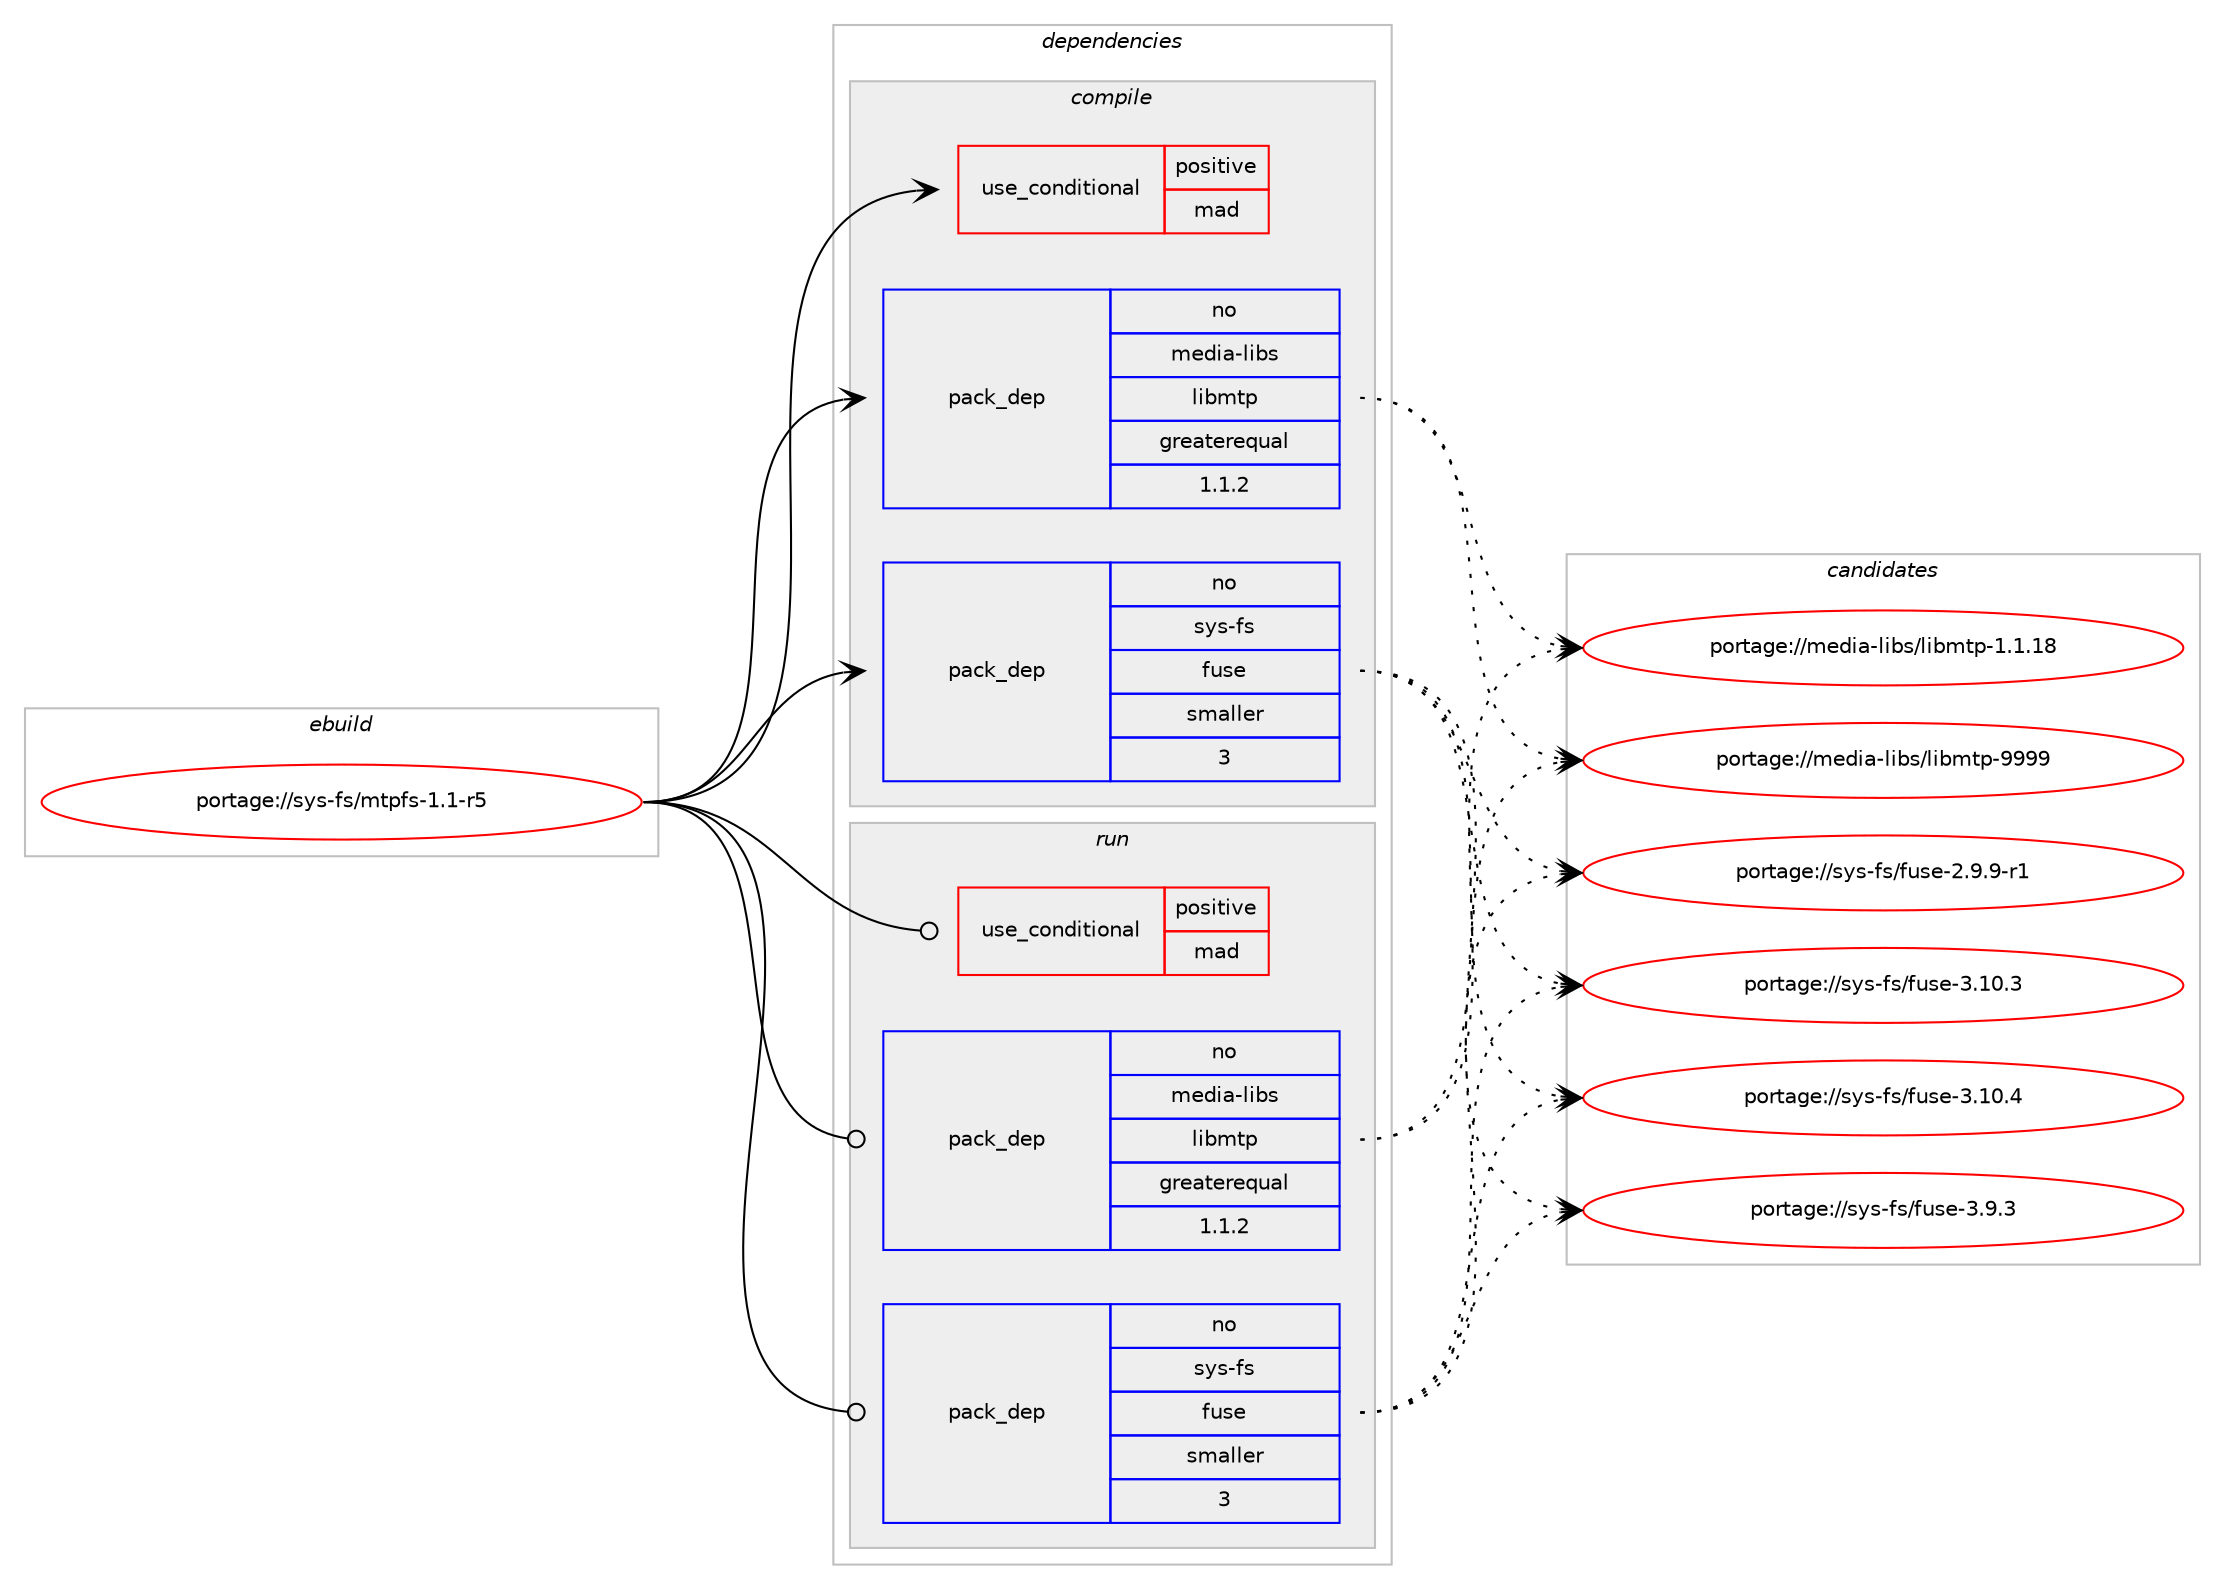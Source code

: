 digraph prolog {

# *************
# Graph options
# *************

newrank=true;
concentrate=true;
compound=true;
graph [rankdir=LR,fontname=Helvetica,fontsize=10,ranksep=1.5];#, ranksep=2.5, nodesep=0.2];
edge  [arrowhead=vee];
node  [fontname=Helvetica,fontsize=10];

# **********
# The ebuild
# **********

subgraph cluster_leftcol {
color=gray;
rank=same;
label=<<i>ebuild</i>>;
id [label="portage://sys-fs/mtpfs-1.1-r5", color=red, width=4, href="../sys-fs/mtpfs-1.1-r5.svg"];
}

# ****************
# The dependencies
# ****************

subgraph cluster_midcol {
color=gray;
label=<<i>dependencies</i>>;
subgraph cluster_compile {
fillcolor="#eeeeee";
style=filled;
label=<<i>compile</i>>;
subgraph cond146 {
dependency321 [label=<<TABLE BORDER="0" CELLBORDER="1" CELLSPACING="0" CELLPADDING="4"><TR><TD ROWSPAN="3" CELLPADDING="10">use_conditional</TD></TR><TR><TD>positive</TD></TR><TR><TD>mad</TD></TR></TABLE>>, shape=none, color=red];
# *** BEGIN UNKNOWN DEPENDENCY TYPE (TODO) ***
# dependency321 -> package_dependency(portage://sys-fs/mtpfs-1.1-r5,install,no,media-libs,libid3tag,none,[,,],[],[])
# *** END UNKNOWN DEPENDENCY TYPE (TODO) ***

# *** BEGIN UNKNOWN DEPENDENCY TYPE (TODO) ***
# dependency321 -> package_dependency(portage://sys-fs/mtpfs-1.1-r5,install,no,media-libs,libmad,none,[,,],[],[])
# *** END UNKNOWN DEPENDENCY TYPE (TODO) ***

}
id:e -> dependency321:w [weight=20,style="solid",arrowhead="vee"];
# *** BEGIN UNKNOWN DEPENDENCY TYPE (TODO) ***
# id -> package_dependency(portage://sys-fs/mtpfs-1.1-r5,install,no,dev-libs,glib,none,[,,],[slot(2)],[])
# *** END UNKNOWN DEPENDENCY TYPE (TODO) ***

subgraph pack172 {
dependency322 [label=<<TABLE BORDER="0" CELLBORDER="1" CELLSPACING="0" CELLPADDING="4" WIDTH="220"><TR><TD ROWSPAN="6" CELLPADDING="30">pack_dep</TD></TR><TR><TD WIDTH="110">no</TD></TR><TR><TD>media-libs</TD></TR><TR><TD>libmtp</TD></TR><TR><TD>greaterequal</TD></TR><TR><TD>1.1.2</TD></TR></TABLE>>, shape=none, color=blue];
}
id:e -> dependency322:w [weight=20,style="solid",arrowhead="vee"];
subgraph pack173 {
dependency323 [label=<<TABLE BORDER="0" CELLBORDER="1" CELLSPACING="0" CELLPADDING="4" WIDTH="220"><TR><TD ROWSPAN="6" CELLPADDING="30">pack_dep</TD></TR><TR><TD WIDTH="110">no</TD></TR><TR><TD>sys-fs</TD></TR><TR><TD>fuse</TD></TR><TR><TD>smaller</TD></TR><TR><TD>3</TD></TR></TABLE>>, shape=none, color=blue];
}
id:e -> dependency323:w [weight=20,style="solid",arrowhead="vee"];
}
subgraph cluster_compileandrun {
fillcolor="#eeeeee";
style=filled;
label=<<i>compile and run</i>>;
}
subgraph cluster_run {
fillcolor="#eeeeee";
style=filled;
label=<<i>run</i>>;
subgraph cond147 {
dependency324 [label=<<TABLE BORDER="0" CELLBORDER="1" CELLSPACING="0" CELLPADDING="4"><TR><TD ROWSPAN="3" CELLPADDING="10">use_conditional</TD></TR><TR><TD>positive</TD></TR><TR><TD>mad</TD></TR></TABLE>>, shape=none, color=red];
# *** BEGIN UNKNOWN DEPENDENCY TYPE (TODO) ***
# dependency324 -> package_dependency(portage://sys-fs/mtpfs-1.1-r5,run,no,media-libs,libid3tag,none,[,,],[],[])
# *** END UNKNOWN DEPENDENCY TYPE (TODO) ***

# *** BEGIN UNKNOWN DEPENDENCY TYPE (TODO) ***
# dependency324 -> package_dependency(portage://sys-fs/mtpfs-1.1-r5,run,no,media-libs,libmad,none,[,,],[],[])
# *** END UNKNOWN DEPENDENCY TYPE (TODO) ***

}
id:e -> dependency324:w [weight=20,style="solid",arrowhead="odot"];
# *** BEGIN UNKNOWN DEPENDENCY TYPE (TODO) ***
# id -> package_dependency(portage://sys-fs/mtpfs-1.1-r5,run,no,dev-libs,glib,none,[,,],[slot(2)],[])
# *** END UNKNOWN DEPENDENCY TYPE (TODO) ***

subgraph pack174 {
dependency325 [label=<<TABLE BORDER="0" CELLBORDER="1" CELLSPACING="0" CELLPADDING="4" WIDTH="220"><TR><TD ROWSPAN="6" CELLPADDING="30">pack_dep</TD></TR><TR><TD WIDTH="110">no</TD></TR><TR><TD>media-libs</TD></TR><TR><TD>libmtp</TD></TR><TR><TD>greaterequal</TD></TR><TR><TD>1.1.2</TD></TR></TABLE>>, shape=none, color=blue];
}
id:e -> dependency325:w [weight=20,style="solid",arrowhead="odot"];
subgraph pack175 {
dependency326 [label=<<TABLE BORDER="0" CELLBORDER="1" CELLSPACING="0" CELLPADDING="4" WIDTH="220"><TR><TD ROWSPAN="6" CELLPADDING="30">pack_dep</TD></TR><TR><TD WIDTH="110">no</TD></TR><TR><TD>sys-fs</TD></TR><TR><TD>fuse</TD></TR><TR><TD>smaller</TD></TR><TR><TD>3</TD></TR></TABLE>>, shape=none, color=blue];
}
id:e -> dependency326:w [weight=20,style="solid",arrowhead="odot"];
}
}

# **************
# The candidates
# **************

subgraph cluster_choices {
rank=same;
color=gray;
label=<<i>candidates</i>>;

subgraph choice172 {
color=black;
nodesep=1;
choice109101100105974510810598115471081059810911611245494649464956 [label="portage://media-libs/libmtp-1.1.18", color=red, width=4,href="../media-libs/libmtp-1.1.18.svg"];
choice10910110010597451081059811547108105981091161124557575757 [label="portage://media-libs/libmtp-9999", color=red, width=4,href="../media-libs/libmtp-9999.svg"];
dependency322:e -> choice109101100105974510810598115471081059810911611245494649464956:w [style=dotted,weight="100"];
dependency322:e -> choice10910110010597451081059811547108105981091161124557575757:w [style=dotted,weight="100"];
}
subgraph choice173 {
color=black;
nodesep=1;
choice11512111545102115471021171151014550465746574511449 [label="portage://sys-fs/fuse-2.9.9-r1", color=red, width=4,href="../sys-fs/fuse-2.9.9-r1.svg"];
choice115121115451021154710211711510145514649484651 [label="portage://sys-fs/fuse-3.10.3", color=red, width=4,href="../sys-fs/fuse-3.10.3.svg"];
choice115121115451021154710211711510145514649484652 [label="portage://sys-fs/fuse-3.10.4", color=red, width=4,href="../sys-fs/fuse-3.10.4.svg"];
choice1151211154510211547102117115101455146574651 [label="portage://sys-fs/fuse-3.9.3", color=red, width=4,href="../sys-fs/fuse-3.9.3.svg"];
dependency323:e -> choice11512111545102115471021171151014550465746574511449:w [style=dotted,weight="100"];
dependency323:e -> choice115121115451021154710211711510145514649484651:w [style=dotted,weight="100"];
dependency323:e -> choice115121115451021154710211711510145514649484652:w [style=dotted,weight="100"];
dependency323:e -> choice1151211154510211547102117115101455146574651:w [style=dotted,weight="100"];
}
subgraph choice174 {
color=black;
nodesep=1;
choice109101100105974510810598115471081059810911611245494649464956 [label="portage://media-libs/libmtp-1.1.18", color=red, width=4,href="../media-libs/libmtp-1.1.18.svg"];
choice10910110010597451081059811547108105981091161124557575757 [label="portage://media-libs/libmtp-9999", color=red, width=4,href="../media-libs/libmtp-9999.svg"];
dependency325:e -> choice109101100105974510810598115471081059810911611245494649464956:w [style=dotted,weight="100"];
dependency325:e -> choice10910110010597451081059811547108105981091161124557575757:w [style=dotted,weight="100"];
}
subgraph choice175 {
color=black;
nodesep=1;
choice11512111545102115471021171151014550465746574511449 [label="portage://sys-fs/fuse-2.9.9-r1", color=red, width=4,href="../sys-fs/fuse-2.9.9-r1.svg"];
choice115121115451021154710211711510145514649484651 [label="portage://sys-fs/fuse-3.10.3", color=red, width=4,href="../sys-fs/fuse-3.10.3.svg"];
choice115121115451021154710211711510145514649484652 [label="portage://sys-fs/fuse-3.10.4", color=red, width=4,href="../sys-fs/fuse-3.10.4.svg"];
choice1151211154510211547102117115101455146574651 [label="portage://sys-fs/fuse-3.9.3", color=red, width=4,href="../sys-fs/fuse-3.9.3.svg"];
dependency326:e -> choice11512111545102115471021171151014550465746574511449:w [style=dotted,weight="100"];
dependency326:e -> choice115121115451021154710211711510145514649484651:w [style=dotted,weight="100"];
dependency326:e -> choice115121115451021154710211711510145514649484652:w [style=dotted,weight="100"];
dependency326:e -> choice1151211154510211547102117115101455146574651:w [style=dotted,weight="100"];
}
}

}
